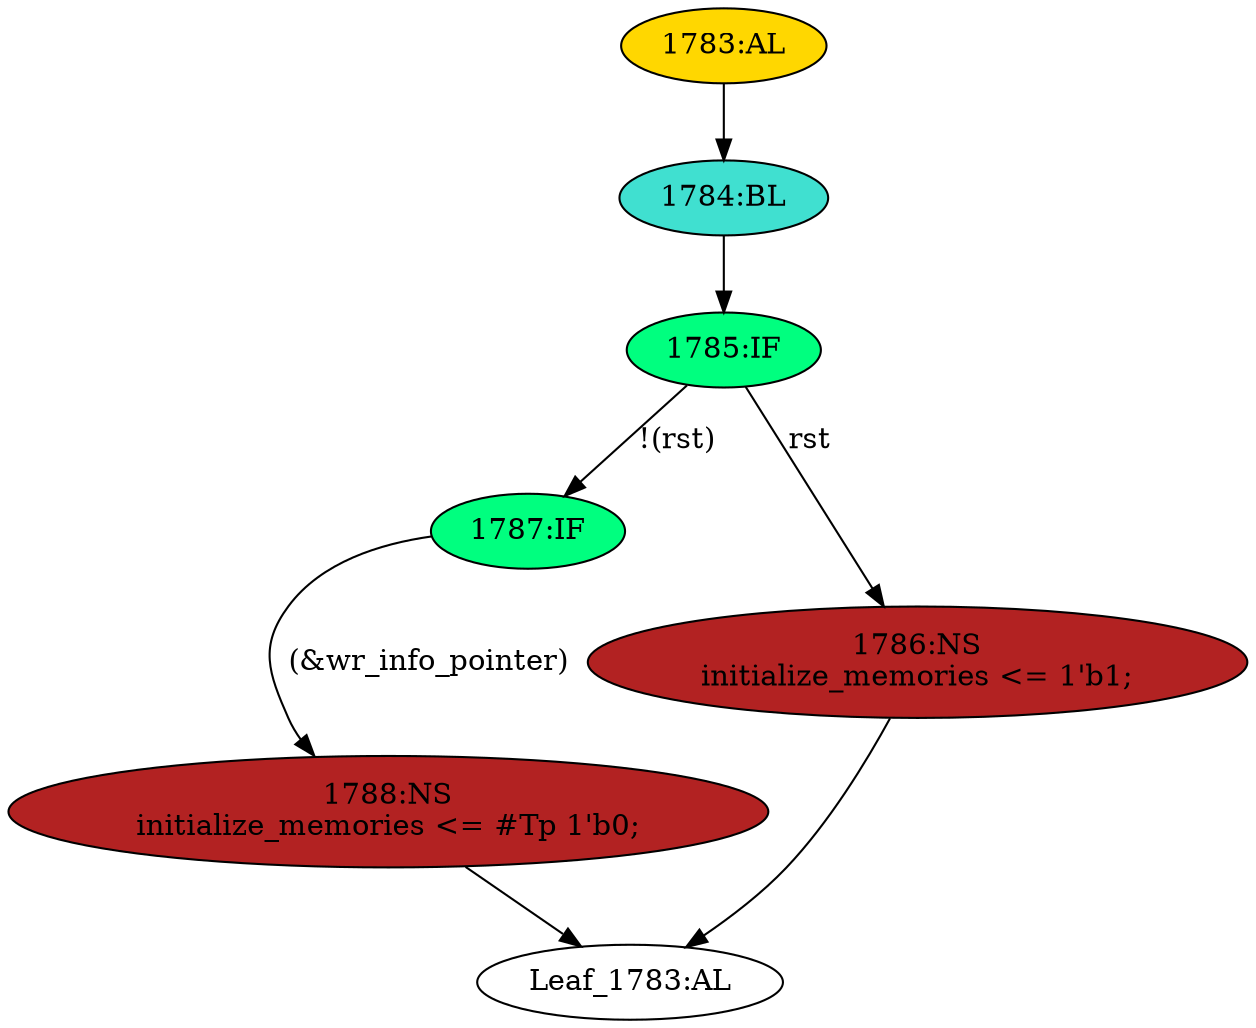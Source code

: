 strict digraph "" {
	node [label="\N"];
	"1783:AL"	 [ast="<pyverilog.vparser.ast.Always object at 0x7f44f6bb5a90>",
		clk_sens=True,
		fillcolor=gold,
		label="1783:AL",
		sens="['clk', 'rst']",
		statements="[]",
		style=filled,
		typ=Always,
		use_var="['rst', 'wr_info_pointer']"];
	"1784:BL"	 [ast="<pyverilog.vparser.ast.Block object at 0x7f44f6bb5390>",
		fillcolor=turquoise,
		label="1784:BL",
		statements="[]",
		style=filled,
		typ=Block];
	"1783:AL" -> "1784:BL"	 [cond="[]",
		lineno=None];
	"1787:IF"	 [ast="<pyverilog.vparser.ast.IfStatement object at 0x7f44f6bb5c10>",
		fillcolor=springgreen,
		label="1787:IF",
		statements="[]",
		style=filled,
		typ=IfStatement];
	"1788:NS"	 [ast="<pyverilog.vparser.ast.NonblockingSubstitution object at 0x7f44f6bb5d10>",
		fillcolor=firebrick,
		label="1788:NS
initialize_memories <= #Tp 1'b0;",
		statements="[<pyverilog.vparser.ast.NonblockingSubstitution object at 0x7f44f6bb5d10>]",
		style=filled,
		typ=NonblockingSubstitution];
	"1787:IF" -> "1788:NS"	 [cond="['wr_info_pointer']",
		label="(&wr_info_pointer)",
		lineno=1787];
	"1785:IF"	 [ast="<pyverilog.vparser.ast.IfStatement object at 0x7f44f6bb5c90>",
		fillcolor=springgreen,
		label="1785:IF",
		statements="[]",
		style=filled,
		typ=IfStatement];
	"1784:BL" -> "1785:IF"	 [cond="[]",
		lineno=None];
	"Leaf_1783:AL"	 [def_var="['initialize_memories']",
		label="Leaf_1783:AL"];
	"1788:NS" -> "Leaf_1783:AL"	 [cond="[]",
		lineno=None];
	"1786:NS"	 [ast="<pyverilog.vparser.ast.NonblockingSubstitution object at 0x7f44f6bb5ad0>",
		fillcolor=firebrick,
		label="1786:NS
initialize_memories <= 1'b1;",
		statements="[<pyverilog.vparser.ast.NonblockingSubstitution object at 0x7f44f6bb5ad0>]",
		style=filled,
		typ=NonblockingSubstitution];
	"1786:NS" -> "Leaf_1783:AL"	 [cond="[]",
		lineno=None];
	"1785:IF" -> "1787:IF"	 [cond="['rst']",
		label="!(rst)",
		lineno=1785];
	"1785:IF" -> "1786:NS"	 [cond="['rst']",
		label=rst,
		lineno=1785];
}
